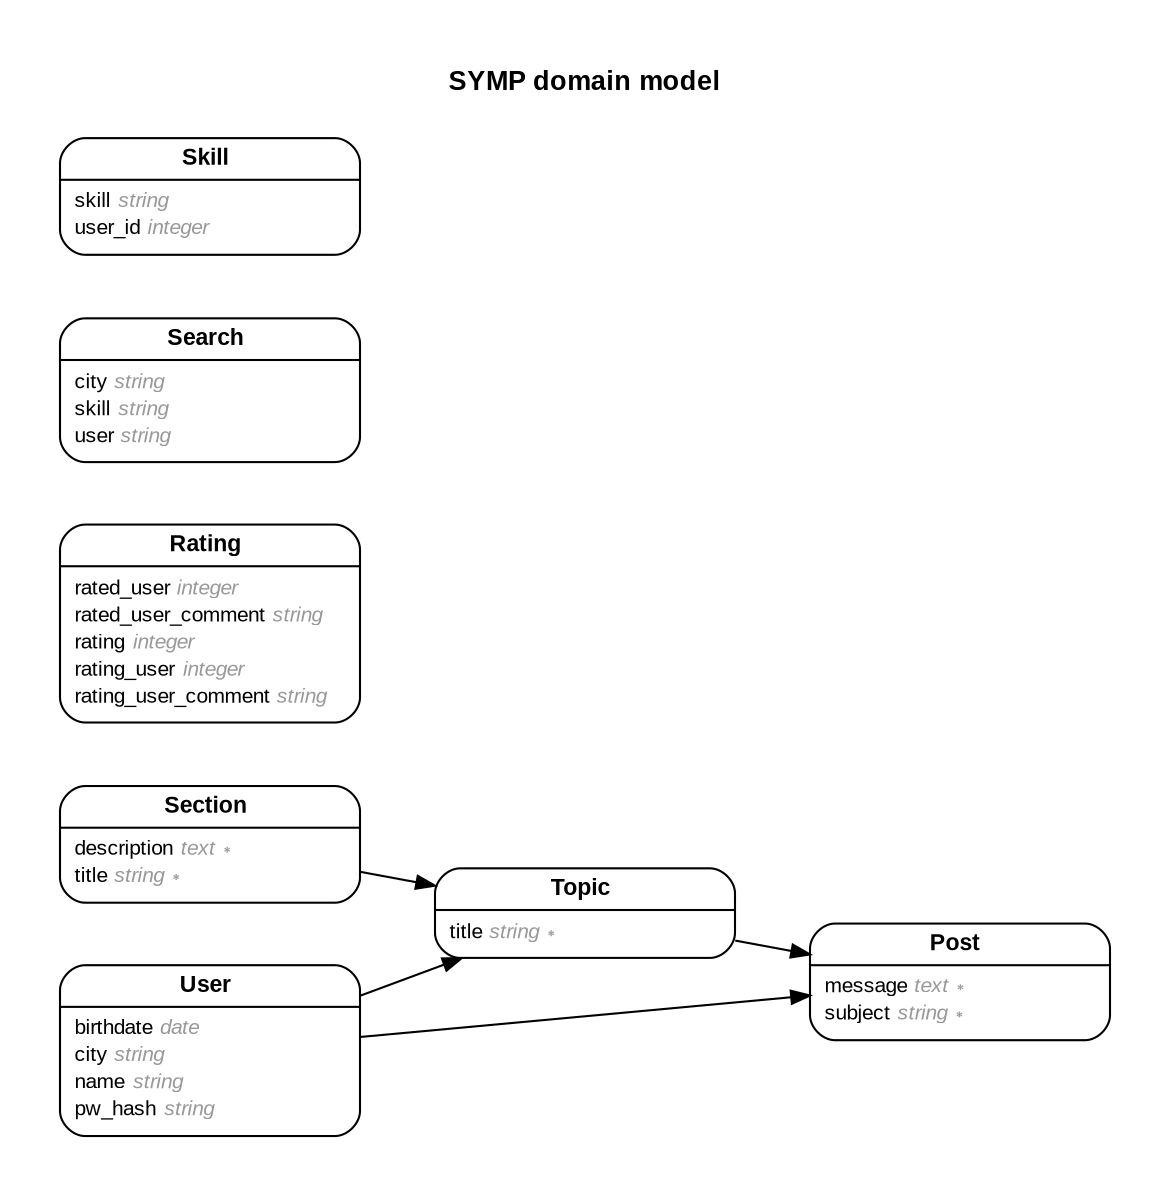 digraph SYMP {
  rankdir = "LR"; ranksep = "0.5"; nodesep = "0.4"; pad = "0.4,0.4"; margin = "0,0"; concentrate = "true"; labelloc = "t"; fontsize = "13"; fontname = "Arial Bold";
  node [shape = "Mrecord", fontsize = "10", fontname = "Arial", margin = "0.07,0.05", penwidth = "1.0"];
  edge [fontname = "Arial", fontsize = "7", dir = "both", arrowsize = "0.9", penwidth = "1.0", labelangle = "32", labeldistance = "1.8"];
  label = "SYMP domain model\n\n";
  m_Post [label = <<table border="0" align="center" cellspacing="0.5" cellpadding="0" width="134">
  <tr><td align="center" valign="bottom" width="130"><font face="Arial Bold" point-size="11">Post</font></td></tr>
</table>
|
<table border="0" align="left" cellspacing="2" cellpadding="0" width="134">
  <tr><td align="left" width="130" port="message">message <font face="Arial Italic" color="grey60">text ∗</font></td></tr>
  <tr><td align="left" width="130" port="subject">subject <font face="Arial Italic" color="grey60">string ∗</font></td></tr>
</table>
>];
  m_Rating [label = <<table border="0" align="center" cellspacing="0.5" cellpadding="0" width="134">
  <tr><td align="center" valign="bottom" width="130"><font face="Arial Bold" point-size="11">Rating</font></td></tr>
</table>
|
<table border="0" align="left" cellspacing="2" cellpadding="0" width="134">
  <tr><td align="left" width="130" port="rated_user">rated_user <font face="Arial Italic" color="grey60">integer</font></td></tr>
  <tr><td align="left" width="130" port="rated_user_comment">rated_user_comment <font face="Arial Italic" color="grey60">string</font></td></tr>
  <tr><td align="left" width="130" port="rating">rating <font face="Arial Italic" color="grey60">integer</font></td></tr>
  <tr><td align="left" width="130" port="rating_user">rating_user <font face="Arial Italic" color="grey60">integer</font></td></tr>
  <tr><td align="left" width="130" port="rating_user_comment">rating_user_comment <font face="Arial Italic" color="grey60">string</font></td></tr>
</table>
>];
  m_Search [label = <<table border="0" align="center" cellspacing="0.5" cellpadding="0" width="134">
  <tr><td align="center" valign="bottom" width="130"><font face="Arial Bold" point-size="11">Search</font></td></tr>
</table>
|
<table border="0" align="left" cellspacing="2" cellpadding="0" width="134">
  <tr><td align="left" width="130" port="city">city <font face="Arial Italic" color="grey60">string</font></td></tr>
  <tr><td align="left" width="130" port="skill">skill <font face="Arial Italic" color="grey60">string</font></td></tr>
  <tr><td align="left" width="130" port="user">user <font face="Arial Italic" color="grey60">string</font></td></tr>
</table>
>];
  m_Section [label = <<table border="0" align="center" cellspacing="0.5" cellpadding="0" width="134">
  <tr><td align="center" valign="bottom" width="130"><font face="Arial Bold" point-size="11">Section</font></td></tr>
</table>
|
<table border="0" align="left" cellspacing="2" cellpadding="0" width="134">
  <tr><td align="left" width="130" port="description">description <font face="Arial Italic" color="grey60">text ∗</font></td></tr>
  <tr><td align="left" width="130" port="title">title <font face="Arial Italic" color="grey60">string ∗</font></td></tr>
</table>
>];
  m_Skill [label = <<table border="0" align="center" cellspacing="0.5" cellpadding="0" width="134">
  <tr><td align="center" valign="bottom" width="130"><font face="Arial Bold" point-size="11">Skill</font></td></tr>
</table>
|
<table border="0" align="left" cellspacing="2" cellpadding="0" width="134">
  <tr><td align="left" width="130" port="skill">skill <font face="Arial Italic" color="grey60">string</font></td></tr>
  <tr><td align="left" width="130" port="user_id">user_id <font face="Arial Italic" color="grey60">integer</font></td></tr>
</table>
>];
  m_Topic [label = <<table border="0" align="center" cellspacing="0.5" cellpadding="0" width="134">
  <tr><td align="center" valign="bottom" width="130"><font face="Arial Bold" point-size="11">Topic</font></td></tr>
</table>
|
<table border="0" align="left" cellspacing="2" cellpadding="0" width="134">
  <tr><td align="left" width="130" port="title">title <font face="Arial Italic" color="grey60">string ∗</font></td></tr>
</table>
>];
  m_User [label = <<table border="0" align="center" cellspacing="0.5" cellpadding="0" width="134">
  <tr><td align="center" valign="bottom" width="130"><font face="Arial Bold" point-size="11">User</font></td></tr>
</table>
|
<table border="0" align="left" cellspacing="2" cellpadding="0" width="134">
  <tr><td align="left" width="130" port="birthdate">birthdate <font face="Arial Italic" color="grey60">date</font></td></tr>
  <tr><td align="left" width="130" port="city">city <font face="Arial Italic" color="grey60">string</font></td></tr>
  <tr><td align="left" width="130" port="name">name <font face="Arial Italic" color="grey60">string</font></td></tr>
  <tr><td align="left" width="130" port="pw_hash">pw_hash <font face="Arial Italic" color="grey60">string</font></td></tr>
</table>
>];
  m_Topic -> m_Post [arrowhead = "normal", arrowtail = "none", weight = "2"]
  m_User -> m_Post [arrowhead = "normal", arrowtail = "none", weight = "2"]
  m_Section -> m_Topic [arrowhead = "normal", arrowtail = "none", weight = "2"]
  m_User -> m_Topic [arrowhead = "normal", arrowtail = "none", weight = "2"]
}
